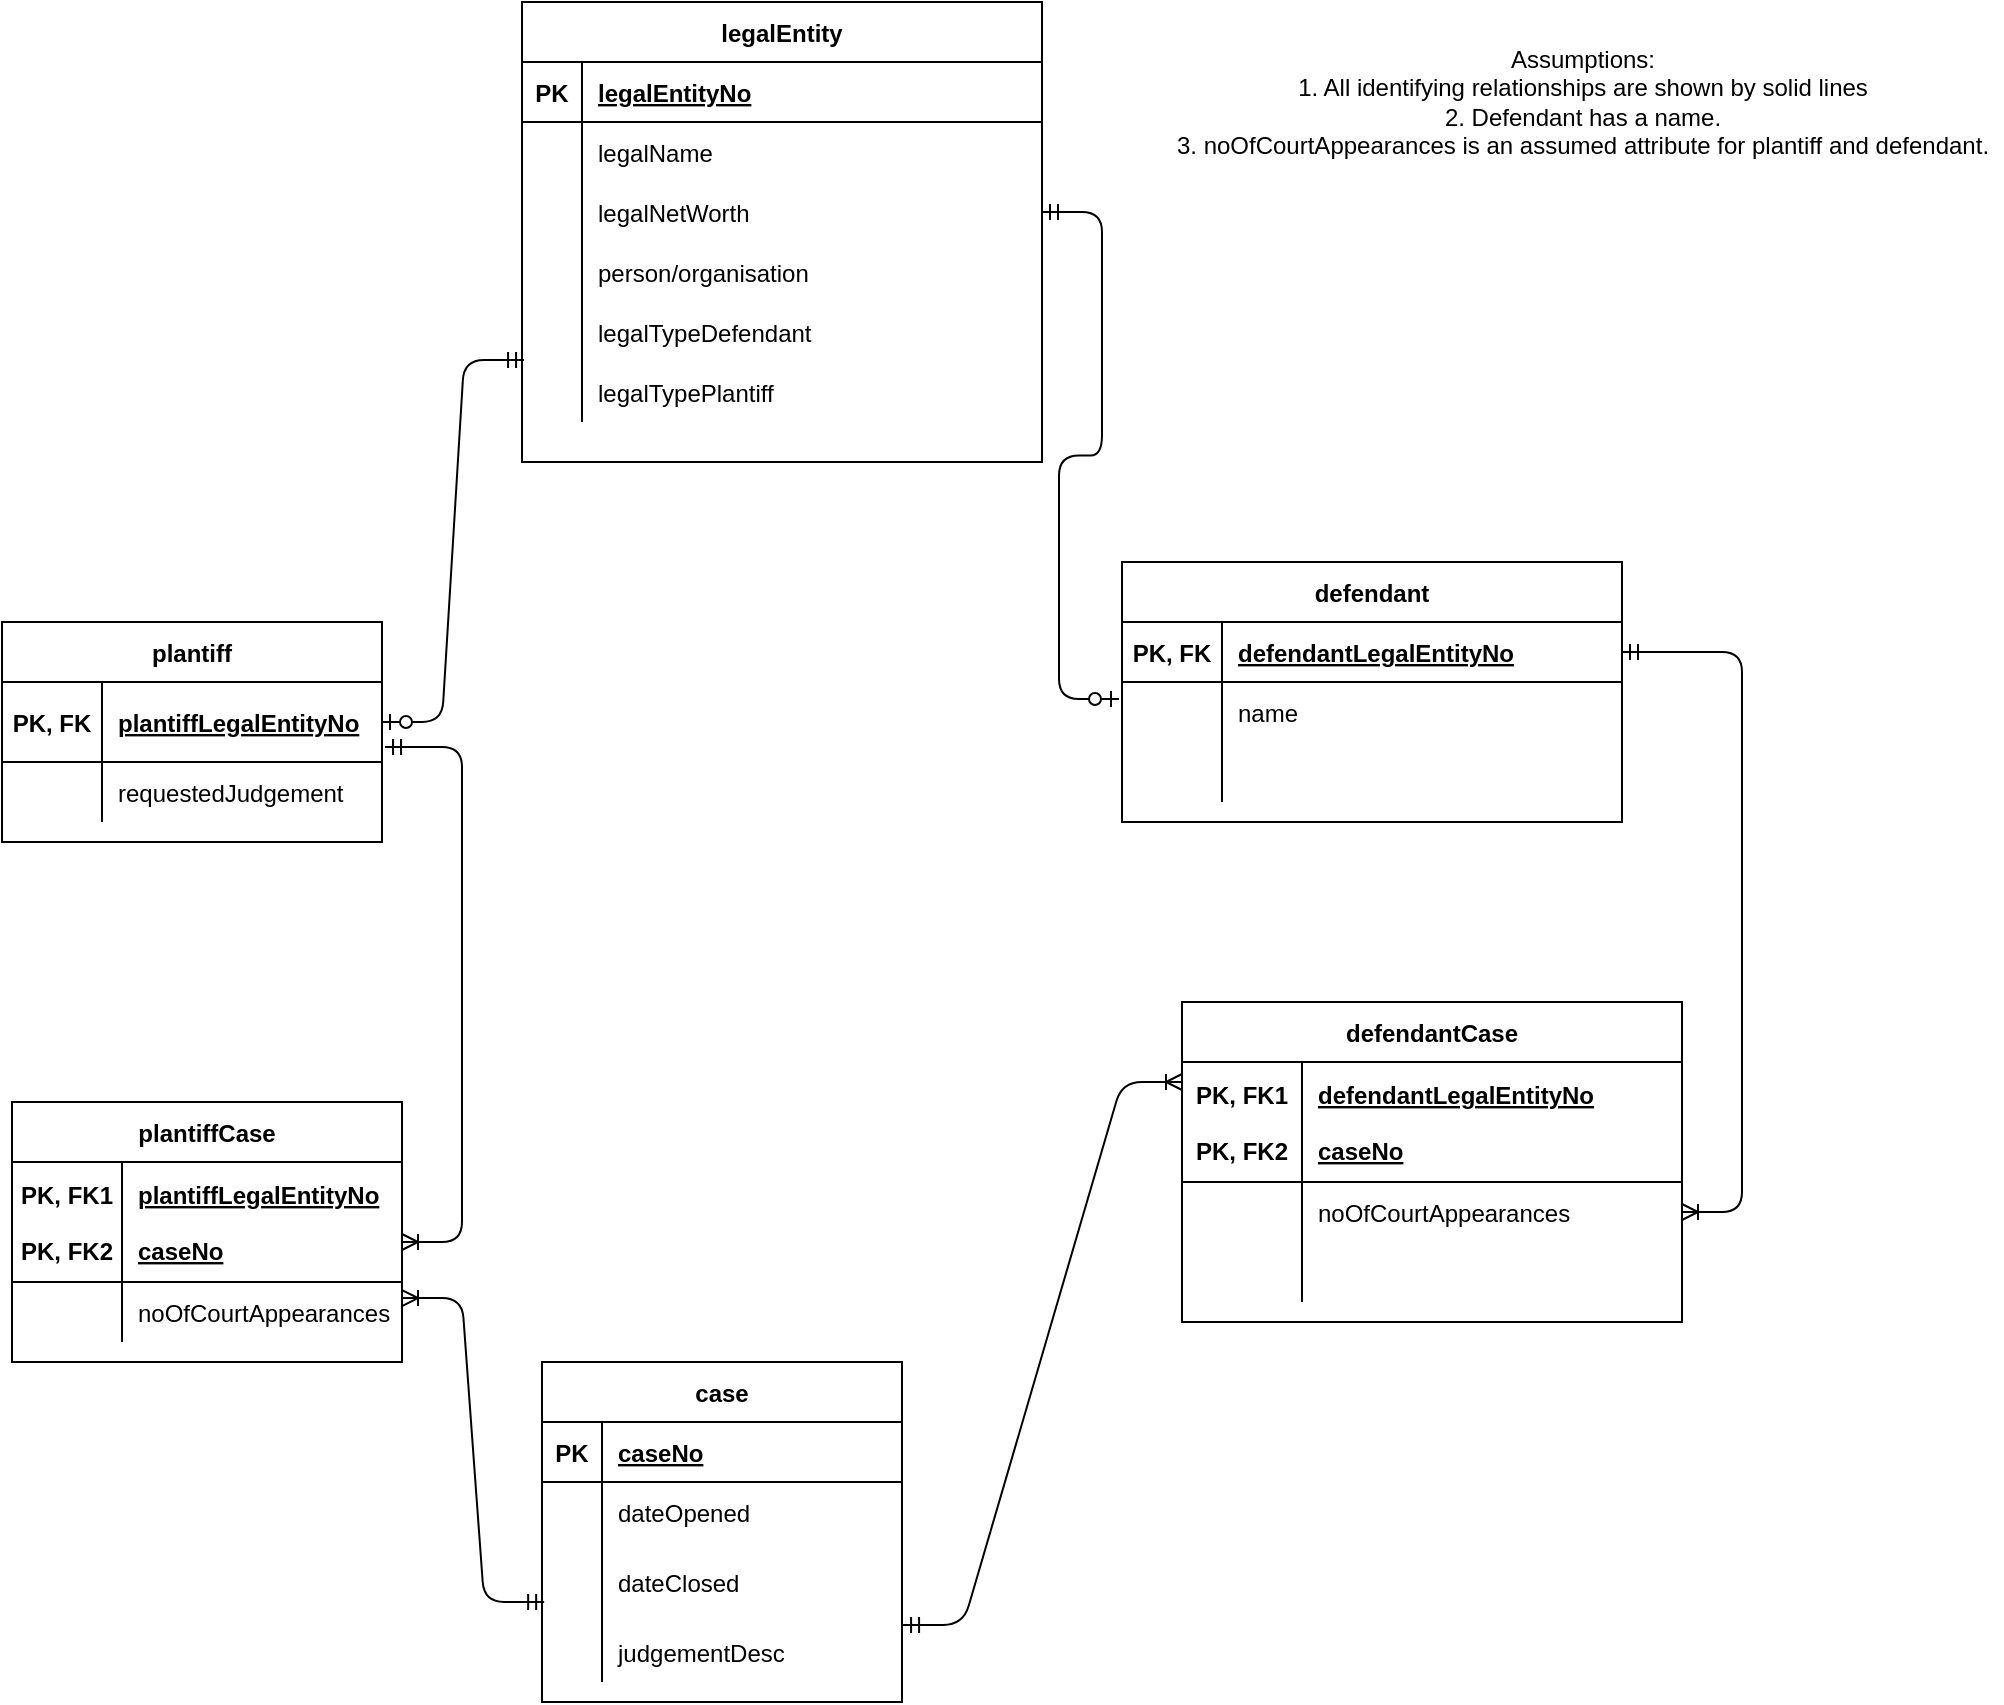 <mxfile version="13.8.5" type="github">
  <diagram id="R2lEEEUBdFMjLlhIrx00" name="Page-1">
    <mxGraphModel dx="782" dy="437" grid="1" gridSize="10" guides="1" tooltips="1" connect="1" arrows="1" fold="1" page="1" pageScale="1" pageWidth="850" pageHeight="1100" math="0" shadow="0" extFonts="Permanent Marker^https://fonts.googleapis.com/css?family=Permanent+Marker">
      <root>
        <mxCell id="0" />
        <mxCell id="1" parent="0" />
        <mxCell id="C-vyLk0tnHw3VtMMgP7b-12" value="" style="edgeStyle=entityRelationEdgeStyle;endArrow=ERoneToMany;startArrow=ERmandOne;endFill=0;startFill=0;" parent="1" source="C-vyLk0tnHw3VtMMgP7b-3" target="C-vyLk0tnHw3VtMMgP7b-17" edge="1">
          <mxGeometry width="100" height="100" relative="1" as="geometry">
            <mxPoint x="400" y="180" as="sourcePoint" />
            <mxPoint x="460" y="205" as="targetPoint" />
          </mxGeometry>
        </mxCell>
        <mxCell id="C-vyLk0tnHw3VtMMgP7b-2" value="defendant" style="shape=table;startSize=30;container=1;collapsible=1;childLayout=tableLayout;fixedRows=1;rowLines=0;fontStyle=1;align=center;resizeLast=1;" parent="1" vertex="1">
          <mxGeometry x="570" y="300" width="250" height="130" as="geometry" />
        </mxCell>
        <mxCell id="C-vyLk0tnHw3VtMMgP7b-3" value="" style="shape=partialRectangle;collapsible=0;dropTarget=0;pointerEvents=0;fillColor=none;points=[[0,0.5],[1,0.5]];portConstraint=eastwest;top=0;left=0;right=0;bottom=1;" parent="C-vyLk0tnHw3VtMMgP7b-2" vertex="1">
          <mxGeometry y="30" width="250" height="30" as="geometry" />
        </mxCell>
        <mxCell id="C-vyLk0tnHw3VtMMgP7b-4" value="PK, FK" style="shape=partialRectangle;overflow=hidden;connectable=0;fillColor=none;top=0;left=0;bottom=0;right=0;fontStyle=1;" parent="C-vyLk0tnHw3VtMMgP7b-3" vertex="1">
          <mxGeometry width="50" height="30" as="geometry" />
        </mxCell>
        <mxCell id="C-vyLk0tnHw3VtMMgP7b-5" value="defendantLegalEntityNo" style="shape=partialRectangle;overflow=hidden;connectable=0;fillColor=none;top=0;left=0;bottom=0;right=0;align=left;spacingLeft=6;fontStyle=5;" parent="C-vyLk0tnHw3VtMMgP7b-3" vertex="1">
          <mxGeometry x="50" width="200" height="30" as="geometry" />
        </mxCell>
        <mxCell id="C-vyLk0tnHw3VtMMgP7b-6" value="" style="shape=partialRectangle;collapsible=0;dropTarget=0;pointerEvents=0;fillColor=none;points=[[0,0.5],[1,0.5]];portConstraint=eastwest;top=0;left=0;right=0;bottom=0;" parent="C-vyLk0tnHw3VtMMgP7b-2" vertex="1">
          <mxGeometry y="60" width="250" height="30" as="geometry" />
        </mxCell>
        <mxCell id="C-vyLk0tnHw3VtMMgP7b-7" value="" style="shape=partialRectangle;overflow=hidden;connectable=0;fillColor=none;top=0;left=0;bottom=0;right=0;" parent="C-vyLk0tnHw3VtMMgP7b-6" vertex="1">
          <mxGeometry width="50" height="30" as="geometry" />
        </mxCell>
        <mxCell id="C-vyLk0tnHw3VtMMgP7b-8" value="name" style="shape=partialRectangle;overflow=hidden;connectable=0;fillColor=none;top=0;left=0;bottom=0;right=0;align=left;spacingLeft=6;" parent="C-vyLk0tnHw3VtMMgP7b-6" vertex="1">
          <mxGeometry x="50" width="200" height="30" as="geometry" />
        </mxCell>
        <mxCell id="C-vyLk0tnHw3VtMMgP7b-9" value="" style="shape=partialRectangle;collapsible=0;dropTarget=0;pointerEvents=0;fillColor=none;points=[[0,0.5],[1,0.5]];portConstraint=eastwest;top=0;left=0;right=0;bottom=0;" parent="C-vyLk0tnHw3VtMMgP7b-2" vertex="1">
          <mxGeometry y="90" width="250" height="30" as="geometry" />
        </mxCell>
        <mxCell id="C-vyLk0tnHw3VtMMgP7b-10" value="" style="shape=partialRectangle;overflow=hidden;connectable=0;fillColor=none;top=0;left=0;bottom=0;right=0;" parent="C-vyLk0tnHw3VtMMgP7b-9" vertex="1">
          <mxGeometry width="50" height="30" as="geometry" />
        </mxCell>
        <mxCell id="C-vyLk0tnHw3VtMMgP7b-11" value="" style="shape=partialRectangle;overflow=hidden;connectable=0;fillColor=none;top=0;left=0;bottom=0;right=0;align=left;spacingLeft=6;" parent="C-vyLk0tnHw3VtMMgP7b-9" vertex="1">
          <mxGeometry x="50" width="200" height="30" as="geometry" />
        </mxCell>
        <mxCell id="C-vyLk0tnHw3VtMMgP7b-13" value="defendantCase" style="shape=table;startSize=30;container=1;collapsible=1;childLayout=tableLayout;fixedRows=1;rowLines=0;fontStyle=1;align=center;resizeLast=1;" parent="1" vertex="1">
          <mxGeometry x="600" y="520" width="250" height="160" as="geometry" />
        </mxCell>
        <mxCell id="C-vyLk0tnHw3VtMMgP7b-14" value="" style="shape=partialRectangle;collapsible=0;dropTarget=0;pointerEvents=0;fillColor=none;points=[[0,0.5],[1,0.5]];portConstraint=eastwest;top=0;left=0;right=0;bottom=1;" parent="C-vyLk0tnHw3VtMMgP7b-13" vertex="1">
          <mxGeometry y="30" width="250" height="60" as="geometry" />
        </mxCell>
        <mxCell id="C-vyLk0tnHw3VtMMgP7b-15" value="PK, FK1&#xa;&#xa;PK, FK2" style="shape=partialRectangle;overflow=hidden;connectable=0;fillColor=none;top=0;left=0;bottom=0;right=0;fontStyle=1;" parent="C-vyLk0tnHw3VtMMgP7b-14" vertex="1">
          <mxGeometry width="60" height="60" as="geometry" />
        </mxCell>
        <mxCell id="C-vyLk0tnHw3VtMMgP7b-16" value="defendantLegalEntityNo&#xa;&#xa;caseNo" style="shape=partialRectangle;overflow=hidden;connectable=0;fillColor=none;top=0;left=0;bottom=0;right=0;align=left;spacingLeft=6;fontStyle=5;" parent="C-vyLk0tnHw3VtMMgP7b-14" vertex="1">
          <mxGeometry x="60" width="190" height="60" as="geometry" />
        </mxCell>
        <mxCell id="C-vyLk0tnHw3VtMMgP7b-17" value="" style="shape=partialRectangle;collapsible=0;dropTarget=0;pointerEvents=0;fillColor=none;points=[[0,0.5],[1,0.5]];portConstraint=eastwest;top=0;left=0;right=0;bottom=0;" parent="C-vyLk0tnHw3VtMMgP7b-13" vertex="1">
          <mxGeometry y="90" width="250" height="30" as="geometry" />
        </mxCell>
        <mxCell id="C-vyLk0tnHw3VtMMgP7b-18" value="" style="shape=partialRectangle;overflow=hidden;connectable=0;fillColor=none;top=0;left=0;bottom=0;right=0;" parent="C-vyLk0tnHw3VtMMgP7b-17" vertex="1">
          <mxGeometry width="60" height="30" as="geometry" />
        </mxCell>
        <mxCell id="C-vyLk0tnHw3VtMMgP7b-19" value="noOfCourtAppearances" style="shape=partialRectangle;overflow=hidden;connectable=0;fillColor=none;top=0;left=0;bottom=0;right=0;align=left;spacingLeft=6;" parent="C-vyLk0tnHw3VtMMgP7b-17" vertex="1">
          <mxGeometry x="60" width="190" height="30" as="geometry" />
        </mxCell>
        <mxCell id="C-vyLk0tnHw3VtMMgP7b-20" value="" style="shape=partialRectangle;collapsible=0;dropTarget=0;pointerEvents=0;fillColor=none;points=[[0,0.5],[1,0.5]];portConstraint=eastwest;top=0;left=0;right=0;bottom=0;" parent="C-vyLk0tnHw3VtMMgP7b-13" vertex="1">
          <mxGeometry y="120" width="250" height="30" as="geometry" />
        </mxCell>
        <mxCell id="C-vyLk0tnHw3VtMMgP7b-21" value="" style="shape=partialRectangle;overflow=hidden;connectable=0;fillColor=none;top=0;left=0;bottom=0;right=0;" parent="C-vyLk0tnHw3VtMMgP7b-20" vertex="1">
          <mxGeometry width="60" height="30" as="geometry" />
        </mxCell>
        <mxCell id="C-vyLk0tnHw3VtMMgP7b-22" value="" style="shape=partialRectangle;overflow=hidden;connectable=0;fillColor=none;top=0;left=0;bottom=0;right=0;align=left;spacingLeft=6;" parent="C-vyLk0tnHw3VtMMgP7b-20" vertex="1">
          <mxGeometry x="60" width="190" height="30" as="geometry" />
        </mxCell>
        <mxCell id="C-vyLk0tnHw3VtMMgP7b-23" value="legalEntity" style="shape=table;startSize=30;container=1;collapsible=1;childLayout=tableLayout;fixedRows=1;rowLines=0;fontStyle=1;align=center;resizeLast=1;" parent="1" vertex="1">
          <mxGeometry x="270" y="20" width="260" height="230" as="geometry" />
        </mxCell>
        <mxCell id="C-vyLk0tnHw3VtMMgP7b-24" value="" style="shape=partialRectangle;collapsible=0;dropTarget=0;pointerEvents=0;fillColor=none;points=[[0,0.5],[1,0.5]];portConstraint=eastwest;top=0;left=0;right=0;bottom=1;" parent="C-vyLk0tnHw3VtMMgP7b-23" vertex="1">
          <mxGeometry y="30" width="260" height="30" as="geometry" />
        </mxCell>
        <mxCell id="C-vyLk0tnHw3VtMMgP7b-25" value="PK" style="shape=partialRectangle;overflow=hidden;connectable=0;fillColor=none;top=0;left=0;bottom=0;right=0;fontStyle=1;" parent="C-vyLk0tnHw3VtMMgP7b-24" vertex="1">
          <mxGeometry width="30" height="30" as="geometry" />
        </mxCell>
        <mxCell id="C-vyLk0tnHw3VtMMgP7b-26" value="legalEntityNo" style="shape=partialRectangle;overflow=hidden;connectable=0;fillColor=none;top=0;left=0;bottom=0;right=0;align=left;spacingLeft=6;fontStyle=5;" parent="C-vyLk0tnHw3VtMMgP7b-24" vertex="1">
          <mxGeometry x="30" width="230" height="30" as="geometry" />
        </mxCell>
        <mxCell id="C-vyLk0tnHw3VtMMgP7b-27" value="" style="shape=partialRectangle;collapsible=0;dropTarget=0;pointerEvents=0;fillColor=none;points=[[0,0.5],[1,0.5]];portConstraint=eastwest;top=0;left=0;right=0;bottom=0;" parent="C-vyLk0tnHw3VtMMgP7b-23" vertex="1">
          <mxGeometry y="60" width="260" height="30" as="geometry" />
        </mxCell>
        <mxCell id="C-vyLk0tnHw3VtMMgP7b-28" value="" style="shape=partialRectangle;overflow=hidden;connectable=0;fillColor=none;top=0;left=0;bottom=0;right=0;" parent="C-vyLk0tnHw3VtMMgP7b-27" vertex="1">
          <mxGeometry width="30" height="30" as="geometry" />
        </mxCell>
        <mxCell id="C-vyLk0tnHw3VtMMgP7b-29" value="legalName" style="shape=partialRectangle;overflow=hidden;connectable=0;fillColor=none;top=0;left=0;bottom=0;right=0;align=left;spacingLeft=6;" parent="C-vyLk0tnHw3VtMMgP7b-27" vertex="1">
          <mxGeometry x="30" width="230" height="30" as="geometry" />
        </mxCell>
        <mxCell id="Mx17FulNgTzRUYcZDRfd-9" value="" style="shape=partialRectangle;collapsible=0;dropTarget=0;pointerEvents=0;fillColor=none;top=0;left=0;bottom=0;right=0;points=[[0,0.5],[1,0.5]];portConstraint=eastwest;" vertex="1" parent="C-vyLk0tnHw3VtMMgP7b-23">
          <mxGeometry y="90" width="260" height="30" as="geometry" />
        </mxCell>
        <mxCell id="Mx17FulNgTzRUYcZDRfd-10" value="" style="shape=partialRectangle;connectable=0;fillColor=none;top=0;left=0;bottom=0;right=0;fontStyle=0;overflow=hidden;" vertex="1" parent="Mx17FulNgTzRUYcZDRfd-9">
          <mxGeometry width="30" height="30" as="geometry" />
        </mxCell>
        <mxCell id="Mx17FulNgTzRUYcZDRfd-11" value="legalNetWorth" style="shape=partialRectangle;connectable=0;fillColor=none;top=0;left=0;bottom=0;right=0;align=left;spacingLeft=6;fontStyle=0;overflow=hidden;" vertex="1" parent="Mx17FulNgTzRUYcZDRfd-9">
          <mxGeometry x="30" width="230" height="30" as="geometry" />
        </mxCell>
        <mxCell id="Mx17FulNgTzRUYcZDRfd-12" value="" style="shape=partialRectangle;collapsible=0;dropTarget=0;pointerEvents=0;fillColor=none;top=0;left=0;bottom=0;right=0;points=[[0,0.5],[1,0.5]];portConstraint=eastwest;" vertex="1" parent="C-vyLk0tnHw3VtMMgP7b-23">
          <mxGeometry y="120" width="260" height="30" as="geometry" />
        </mxCell>
        <mxCell id="Mx17FulNgTzRUYcZDRfd-13" value="" style="shape=partialRectangle;connectable=0;fillColor=none;top=0;left=0;bottom=0;right=0;editable=1;overflow=hidden;" vertex="1" parent="Mx17FulNgTzRUYcZDRfd-12">
          <mxGeometry width="30" height="30" as="geometry" />
        </mxCell>
        <mxCell id="Mx17FulNgTzRUYcZDRfd-14" value="person/organisation" style="shape=partialRectangle;connectable=0;fillColor=none;top=0;left=0;bottom=0;right=0;align=left;spacingLeft=6;overflow=hidden;" vertex="1" parent="Mx17FulNgTzRUYcZDRfd-12">
          <mxGeometry x="30" width="230" height="30" as="geometry" />
        </mxCell>
        <mxCell id="Mx17FulNgTzRUYcZDRfd-15" value="" style="shape=partialRectangle;collapsible=0;dropTarget=0;pointerEvents=0;fillColor=none;top=0;left=0;bottom=0;right=0;points=[[0,0.5],[1,0.5]];portConstraint=eastwest;" vertex="1" parent="C-vyLk0tnHw3VtMMgP7b-23">
          <mxGeometry y="150" width="260" height="30" as="geometry" />
        </mxCell>
        <mxCell id="Mx17FulNgTzRUYcZDRfd-16" value="" style="shape=partialRectangle;connectable=0;fillColor=none;top=0;left=0;bottom=0;right=0;editable=1;overflow=hidden;" vertex="1" parent="Mx17FulNgTzRUYcZDRfd-15">
          <mxGeometry width="30" height="30" as="geometry" />
        </mxCell>
        <mxCell id="Mx17FulNgTzRUYcZDRfd-17" value="legalTypeDefendant" style="shape=partialRectangle;connectable=0;fillColor=none;top=0;left=0;bottom=0;right=0;align=left;spacingLeft=6;overflow=hidden;" vertex="1" parent="Mx17FulNgTzRUYcZDRfd-15">
          <mxGeometry x="30" width="230" height="30" as="geometry" />
        </mxCell>
        <mxCell id="Mx17FulNgTzRUYcZDRfd-18" value="" style="shape=partialRectangle;collapsible=0;dropTarget=0;pointerEvents=0;fillColor=none;top=0;left=0;bottom=0;right=0;points=[[0,0.5],[1,0.5]];portConstraint=eastwest;" vertex="1" parent="C-vyLk0tnHw3VtMMgP7b-23">
          <mxGeometry y="180" width="260" height="30" as="geometry" />
        </mxCell>
        <mxCell id="Mx17FulNgTzRUYcZDRfd-19" value="" style="shape=partialRectangle;connectable=0;fillColor=none;top=0;left=0;bottom=0;right=0;editable=1;overflow=hidden;" vertex="1" parent="Mx17FulNgTzRUYcZDRfd-18">
          <mxGeometry width="30" height="30" as="geometry" />
        </mxCell>
        <mxCell id="Mx17FulNgTzRUYcZDRfd-20" value="legalTypePlantiff" style="shape=partialRectangle;connectable=0;fillColor=none;top=0;left=0;bottom=0;right=0;align=left;spacingLeft=6;overflow=hidden;" vertex="1" parent="Mx17FulNgTzRUYcZDRfd-18">
          <mxGeometry x="30" width="230" height="30" as="geometry" />
        </mxCell>
        <mxCell id="Mx17FulNgTzRUYcZDRfd-21" value="plantiff" style="shape=table;startSize=30;container=1;collapsible=1;childLayout=tableLayout;fixedRows=1;rowLines=0;fontStyle=1;align=center;resizeLast=1;" vertex="1" parent="1">
          <mxGeometry x="10" y="330" width="190" height="110" as="geometry" />
        </mxCell>
        <mxCell id="Mx17FulNgTzRUYcZDRfd-22" value="" style="shape=partialRectangle;collapsible=0;dropTarget=0;pointerEvents=0;fillColor=none;top=0;left=0;bottom=1;right=0;points=[[0,0.5],[1,0.5]];portConstraint=eastwest;" vertex="1" parent="Mx17FulNgTzRUYcZDRfd-21">
          <mxGeometry y="30" width="190" height="40" as="geometry" />
        </mxCell>
        <mxCell id="Mx17FulNgTzRUYcZDRfd-23" value="PK, FK" style="shape=partialRectangle;connectable=0;fillColor=none;top=0;left=0;bottom=0;right=0;fontStyle=1;overflow=hidden;" vertex="1" parent="Mx17FulNgTzRUYcZDRfd-22">
          <mxGeometry width="50" height="40" as="geometry" />
        </mxCell>
        <mxCell id="Mx17FulNgTzRUYcZDRfd-24" value="plantiffLegalEntityNo" style="shape=partialRectangle;connectable=0;fillColor=none;top=0;left=0;bottom=0;right=0;align=left;spacingLeft=6;fontStyle=5;overflow=hidden;" vertex="1" parent="Mx17FulNgTzRUYcZDRfd-22">
          <mxGeometry x="50" width="140" height="40" as="geometry" />
        </mxCell>
        <mxCell id="Mx17FulNgTzRUYcZDRfd-25" value="" style="shape=partialRectangle;collapsible=0;dropTarget=0;pointerEvents=0;fillColor=none;top=0;left=0;bottom=0;right=0;points=[[0,0.5],[1,0.5]];portConstraint=eastwest;" vertex="1" parent="Mx17FulNgTzRUYcZDRfd-21">
          <mxGeometry y="70" width="190" height="30" as="geometry" />
        </mxCell>
        <mxCell id="Mx17FulNgTzRUYcZDRfd-26" value="" style="shape=partialRectangle;connectable=0;fillColor=none;top=0;left=0;bottom=0;right=0;editable=1;overflow=hidden;" vertex="1" parent="Mx17FulNgTzRUYcZDRfd-25">
          <mxGeometry width="50" height="30" as="geometry" />
        </mxCell>
        <mxCell id="Mx17FulNgTzRUYcZDRfd-27" value="requestedJudgement" style="shape=partialRectangle;connectable=0;fillColor=none;top=0;left=0;bottom=0;right=0;align=left;spacingLeft=6;overflow=hidden;" vertex="1" parent="Mx17FulNgTzRUYcZDRfd-25">
          <mxGeometry x="50" width="140" height="30" as="geometry" />
        </mxCell>
        <mxCell id="Mx17FulNgTzRUYcZDRfd-34" value="" style="edgeStyle=entityRelationEdgeStyle;fontSize=12;html=1;endArrow=ERmandOne;startArrow=ERzeroToOne;entryX=0.004;entryY=-0.033;entryDx=0;entryDy=0;entryPerimeter=0;startFill=1;exitX=1;exitY=0.5;exitDx=0;exitDy=0;" edge="1" parent="1" source="Mx17FulNgTzRUYcZDRfd-22" target="Mx17FulNgTzRUYcZDRfd-18">
          <mxGeometry width="100" height="100" relative="1" as="geometry">
            <mxPoint x="180" y="350" as="sourcePoint" />
            <mxPoint x="280" y="250" as="targetPoint" />
          </mxGeometry>
        </mxCell>
        <mxCell id="Mx17FulNgTzRUYcZDRfd-35" value="plantiffCase" style="shape=table;startSize=30;container=1;collapsible=1;childLayout=tableLayout;fixedRows=1;rowLines=0;fontStyle=1;align=center;resizeLast=1;" vertex="1" parent="1">
          <mxGeometry x="15" y="570" width="195" height="130" as="geometry" />
        </mxCell>
        <mxCell id="Mx17FulNgTzRUYcZDRfd-36" value="" style="shape=partialRectangle;collapsible=0;dropTarget=0;pointerEvents=0;fillColor=none;top=0;left=0;bottom=1;right=0;points=[[0,0.5],[1,0.5]];portConstraint=eastwest;" vertex="1" parent="Mx17FulNgTzRUYcZDRfd-35">
          <mxGeometry y="30" width="195" height="60" as="geometry" />
        </mxCell>
        <mxCell id="Mx17FulNgTzRUYcZDRfd-37" value="PK, FK1&#xa;&#xa;PK, FK2" style="shape=partialRectangle;connectable=0;fillColor=none;top=0;left=0;bottom=0;right=0;fontStyle=1;overflow=hidden;" vertex="1" parent="Mx17FulNgTzRUYcZDRfd-36">
          <mxGeometry width="55" height="60" as="geometry" />
        </mxCell>
        <mxCell id="Mx17FulNgTzRUYcZDRfd-38" value="plantiffLegalEntityNo&#xa;&#xa;caseNo" style="shape=partialRectangle;connectable=0;fillColor=none;top=0;left=0;bottom=0;right=0;align=left;spacingLeft=6;fontStyle=5;overflow=hidden;" vertex="1" parent="Mx17FulNgTzRUYcZDRfd-36">
          <mxGeometry x="55" width="140" height="60" as="geometry" />
        </mxCell>
        <mxCell id="Mx17FulNgTzRUYcZDRfd-48" value="" style="shape=partialRectangle;collapsible=0;dropTarget=0;pointerEvents=0;fillColor=none;top=0;left=0;bottom=0;right=0;points=[[0,0.5],[1,0.5]];portConstraint=eastwest;" vertex="1" parent="Mx17FulNgTzRUYcZDRfd-35">
          <mxGeometry y="90" width="195" height="30" as="geometry" />
        </mxCell>
        <mxCell id="Mx17FulNgTzRUYcZDRfd-49" value="" style="shape=partialRectangle;connectable=0;fillColor=none;top=0;left=0;bottom=0;right=0;editable=1;overflow=hidden;" vertex="1" parent="Mx17FulNgTzRUYcZDRfd-48">
          <mxGeometry width="55" height="30" as="geometry" />
        </mxCell>
        <mxCell id="Mx17FulNgTzRUYcZDRfd-50" value="noOfCourtAppearances" style="shape=partialRectangle;connectable=0;fillColor=none;top=0;left=0;bottom=0;right=0;align=left;spacingLeft=6;overflow=hidden;" vertex="1" parent="Mx17FulNgTzRUYcZDRfd-48">
          <mxGeometry x="55" width="140" height="30" as="geometry" />
        </mxCell>
        <mxCell id="Mx17FulNgTzRUYcZDRfd-51" value="" style="edgeStyle=entityRelationEdgeStyle;fontSize=12;html=1;endArrow=ERmandOne;startArrow=ERoneToMany;startFill=0;entryX=1.008;entryY=-0.25;entryDx=0;entryDy=0;entryPerimeter=0;" edge="1" parent="1" target="Mx17FulNgTzRUYcZDRfd-25">
          <mxGeometry width="100" height="100" relative="1" as="geometry">
            <mxPoint x="210" y="640" as="sourcePoint" />
            <mxPoint x="240" y="400" as="targetPoint" />
          </mxGeometry>
        </mxCell>
        <mxCell id="Mx17FulNgTzRUYcZDRfd-52" value="case" style="shape=table;startSize=30;container=1;collapsible=1;childLayout=tableLayout;fixedRows=1;rowLines=0;fontStyle=1;align=center;resizeLast=1;" vertex="1" parent="1">
          <mxGeometry x="280" y="700" width="180" height="170" as="geometry" />
        </mxCell>
        <mxCell id="Mx17FulNgTzRUYcZDRfd-53" value="" style="shape=partialRectangle;collapsible=0;dropTarget=0;pointerEvents=0;fillColor=none;top=0;left=0;bottom=1;right=0;points=[[0,0.5],[1,0.5]];portConstraint=eastwest;" vertex="1" parent="Mx17FulNgTzRUYcZDRfd-52">
          <mxGeometry y="30" width="180" height="30" as="geometry" />
        </mxCell>
        <mxCell id="Mx17FulNgTzRUYcZDRfd-54" value="PK" style="shape=partialRectangle;connectable=0;fillColor=none;top=0;left=0;bottom=0;right=0;fontStyle=1;overflow=hidden;" vertex="1" parent="Mx17FulNgTzRUYcZDRfd-53">
          <mxGeometry width="30" height="30" as="geometry" />
        </mxCell>
        <mxCell id="Mx17FulNgTzRUYcZDRfd-55" value="caseNo" style="shape=partialRectangle;connectable=0;fillColor=none;top=0;left=0;bottom=0;right=0;align=left;spacingLeft=6;fontStyle=5;overflow=hidden;" vertex="1" parent="Mx17FulNgTzRUYcZDRfd-53">
          <mxGeometry x="30" width="150" height="30" as="geometry" />
        </mxCell>
        <mxCell id="Mx17FulNgTzRUYcZDRfd-56" value="" style="shape=partialRectangle;collapsible=0;dropTarget=0;pointerEvents=0;fillColor=none;top=0;left=0;bottom=0;right=0;points=[[0,0.5],[1,0.5]];portConstraint=eastwest;" vertex="1" parent="Mx17FulNgTzRUYcZDRfd-52">
          <mxGeometry y="60" width="180" height="30" as="geometry" />
        </mxCell>
        <mxCell id="Mx17FulNgTzRUYcZDRfd-57" value="" style="shape=partialRectangle;connectable=0;fillColor=none;top=0;left=0;bottom=0;right=0;editable=1;overflow=hidden;" vertex="1" parent="Mx17FulNgTzRUYcZDRfd-56">
          <mxGeometry width="30" height="30" as="geometry" />
        </mxCell>
        <mxCell id="Mx17FulNgTzRUYcZDRfd-58" value="dateOpened" style="shape=partialRectangle;connectable=0;fillColor=none;top=0;left=0;bottom=0;right=0;align=left;spacingLeft=6;overflow=hidden;" vertex="1" parent="Mx17FulNgTzRUYcZDRfd-56">
          <mxGeometry x="30" width="150" height="30" as="geometry" />
        </mxCell>
        <mxCell id="Mx17FulNgTzRUYcZDRfd-59" value="" style="shape=partialRectangle;collapsible=0;dropTarget=0;pointerEvents=0;fillColor=none;top=0;left=0;bottom=0;right=0;points=[[0,0.5],[1,0.5]];portConstraint=eastwest;" vertex="1" parent="Mx17FulNgTzRUYcZDRfd-52">
          <mxGeometry y="90" width="180" height="40" as="geometry" />
        </mxCell>
        <mxCell id="Mx17FulNgTzRUYcZDRfd-60" value="" style="shape=partialRectangle;connectable=0;fillColor=none;top=0;left=0;bottom=0;right=0;editable=1;overflow=hidden;" vertex="1" parent="Mx17FulNgTzRUYcZDRfd-59">
          <mxGeometry width="30" height="40" as="geometry" />
        </mxCell>
        <mxCell id="Mx17FulNgTzRUYcZDRfd-61" value="dateClosed" style="shape=partialRectangle;connectable=0;fillColor=none;top=0;left=0;bottom=0;right=0;align=left;spacingLeft=6;overflow=hidden;" vertex="1" parent="Mx17FulNgTzRUYcZDRfd-59">
          <mxGeometry x="30" width="150" height="40" as="geometry" />
        </mxCell>
        <mxCell id="Mx17FulNgTzRUYcZDRfd-62" value="" style="shape=partialRectangle;collapsible=0;dropTarget=0;pointerEvents=0;fillColor=none;top=0;left=0;bottom=0;right=0;points=[[0,0.5],[1,0.5]];portConstraint=eastwest;" vertex="1" parent="Mx17FulNgTzRUYcZDRfd-52">
          <mxGeometry y="130" width="180" height="30" as="geometry" />
        </mxCell>
        <mxCell id="Mx17FulNgTzRUYcZDRfd-63" value="" style="shape=partialRectangle;connectable=0;fillColor=none;top=0;left=0;bottom=0;right=0;editable=1;overflow=hidden;" vertex="1" parent="Mx17FulNgTzRUYcZDRfd-62">
          <mxGeometry width="30" height="30" as="geometry" />
        </mxCell>
        <mxCell id="Mx17FulNgTzRUYcZDRfd-64" value="judgementDesc" style="shape=partialRectangle;connectable=0;fillColor=none;top=0;left=0;bottom=0;right=0;align=left;spacingLeft=6;overflow=hidden;" vertex="1" parent="Mx17FulNgTzRUYcZDRfd-62">
          <mxGeometry x="30" width="150" height="30" as="geometry" />
        </mxCell>
        <mxCell id="Mx17FulNgTzRUYcZDRfd-65" value="" style="edgeStyle=entityRelationEdgeStyle;fontSize=12;html=1;endArrow=ERmandOne;startArrow=ERoneToMany;startFill=0;entryX=0.006;entryY=0.75;entryDx=0;entryDy=0;entryPerimeter=0;exitX=1;exitY=0.267;exitDx=0;exitDy=0;exitPerimeter=0;" edge="1" parent="1" source="Mx17FulNgTzRUYcZDRfd-48" target="Mx17FulNgTzRUYcZDRfd-59">
          <mxGeometry width="100" height="100" relative="1" as="geometry">
            <mxPoint x="238.48" y="977.5" as="sourcePoint" />
            <mxPoint x="230.0" y="730" as="targetPoint" />
          </mxGeometry>
        </mxCell>
        <mxCell id="Mx17FulNgTzRUYcZDRfd-66" value="" style="edgeStyle=entityRelationEdgeStyle;fontSize=12;html=1;endArrow=ERmandOne;startArrow=ERzeroToOne;entryX=1;entryY=0.5;entryDx=0;entryDy=0;startFill=1;exitX=-0.006;exitY=0.283;exitDx=0;exitDy=0;exitPerimeter=0;" edge="1" parent="1" source="C-vyLk0tnHw3VtMMgP7b-6" target="Mx17FulNgTzRUYcZDRfd-9">
          <mxGeometry width="100" height="100" relative="1" as="geometry">
            <mxPoint x="550" y="280" as="sourcePoint" />
            <mxPoint x="650" y="180" as="targetPoint" />
          </mxGeometry>
        </mxCell>
        <mxCell id="Mx17FulNgTzRUYcZDRfd-67" value="" style="edgeStyle=entityRelationEdgeStyle;endArrow=ERoneToMany;startArrow=ERmandOne;endFill=0;startFill=0;exitX=1.003;exitY=0.05;exitDx=0;exitDy=0;exitPerimeter=0;entryX=0;entryY=0.25;entryDx=0;entryDy=0;" edge="1" parent="1" source="Mx17FulNgTzRUYcZDRfd-62" target="C-vyLk0tnHw3VtMMgP7b-13">
          <mxGeometry width="100" height="100" relative="1" as="geometry">
            <mxPoint x="530" y="610" as="sourcePoint" />
            <mxPoint x="560" y="890" as="targetPoint" />
          </mxGeometry>
        </mxCell>
        <mxCell id="Mx17FulNgTzRUYcZDRfd-69" value="&lt;span style=&quot;text-align: left&quot;&gt;Assumptions:&lt;/span&gt;&lt;br style=&quot;padding: 0px ; margin: 0px ; text-align: left&quot;&gt;&lt;span style=&quot;text-align: left&quot;&gt;1. All identifying relationships are shown by solid lines&lt;/span&gt;&lt;br style=&quot;padding: 0px ; margin: 0px ; text-align: left&quot;&gt;&lt;span style=&quot;text-align: left&quot;&gt;2. Defendant has a name.&lt;/span&gt;&lt;br style=&quot;padding: 0px ; margin: 0px ; text-align: left&quot;&gt;&lt;span style=&quot;text-align: left&quot;&gt;3. noOfCourtAppearances is an assumed attribute for plantiff and defendant.&lt;/span&gt;" style="text;html=1;align=center;verticalAlign=middle;resizable=0;points=[];autosize=1;" vertex="1" parent="1">
          <mxGeometry x="590" y="40" width="420" height="60" as="geometry" />
        </mxCell>
      </root>
    </mxGraphModel>
  </diagram>
</mxfile>
